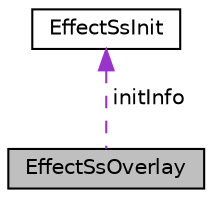 digraph "EffectSsOverlay"
{
 // LATEX_PDF_SIZE
  edge [fontname="Helvetica",fontsize="10",labelfontname="Helvetica",labelfontsize="10"];
  node [fontname="Helvetica",fontsize="10",shape=record];
  Node1 [label="EffectSsOverlay",height=0.2,width=0.4,color="black", fillcolor="grey75", style="filled", fontcolor="black",tooltip=" "];
  Node2 -> Node1 [dir="back",color="darkorchid3",fontsize="10",style="dashed",label=" initInfo" ,fontname="Helvetica"];
  Node2 [label="EffectSsInit",height=0.2,width=0.4,color="black", fillcolor="white", style="filled",URL="$d5/df4/structEffectSsInit.html",tooltip=" "];
}

